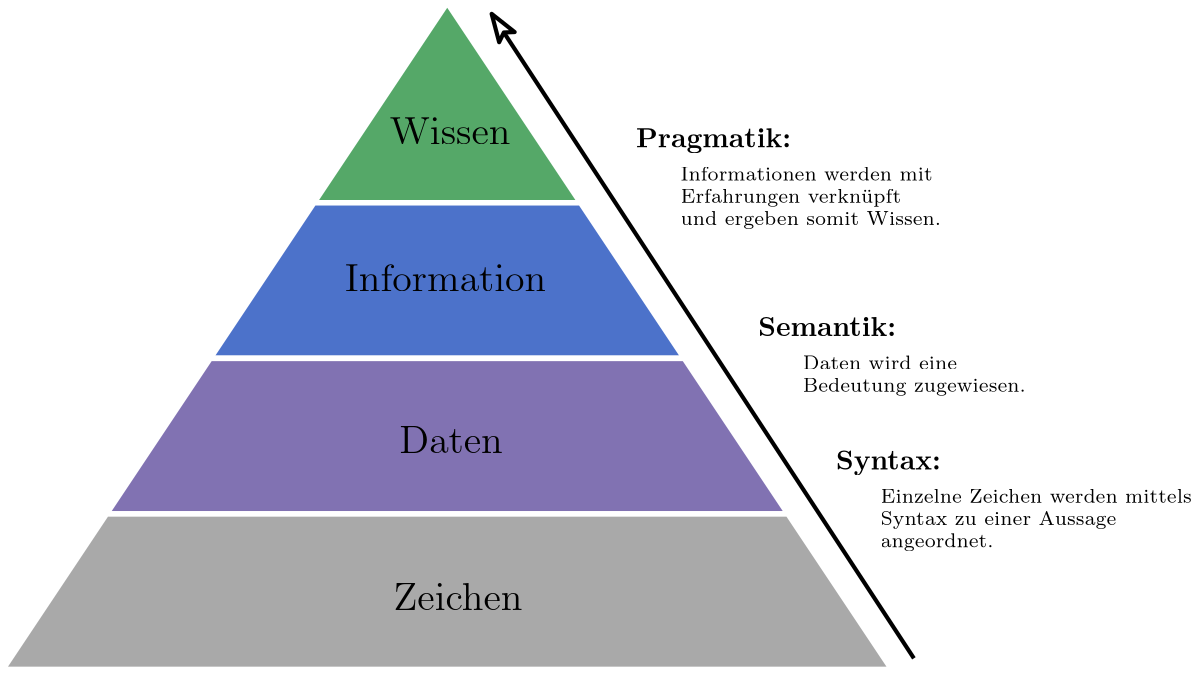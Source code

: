 <?xml version="1.0"?>
<!DOCTYPE ipe SYSTEM "ipe.dtd">
<ipe version="70212" creator="Ipe 7.2.13">
<info created="D:20210529142417" modified="D:20210529220559"/>
<ipestyle name="basic">
<symbol name="arrow/arc(spx)">
<path stroke="sym-stroke" fill="sym-stroke" pen="sym-pen">
0 0 m
-1 0.333 l
-1 -0.333 l
h
</path>
</symbol>
<symbol name="arrow/farc(spx)">
<path stroke="sym-stroke" fill="white" pen="sym-pen">
0 0 m
-1 0.333 l
-1 -0.333 l
h
</path>
</symbol>
<symbol name="arrow/ptarc(spx)">
<path stroke="sym-stroke" fill="sym-stroke" pen="sym-pen">
0 0 m
-1 0.333 l
-0.8 0 l
-1 -0.333 l
h
</path>
</symbol>
<symbol name="arrow/fptarc(spx)">
<path stroke="sym-stroke" fill="white" pen="sym-pen">
0 0 m
-1 0.333 l
-0.8 0 l
-1 -0.333 l
h
</path>
</symbol>
<symbol name="mark/circle(sx)" transformations="translations">
<path fill="sym-stroke">
0.6 0 0 0.6 0 0 e
0.4 0 0 0.4 0 0 e
</path>
</symbol>
<symbol name="mark/disk(sx)" transformations="translations">
<path fill="sym-stroke">
0.6 0 0 0.6 0 0 e
</path>
</symbol>
<symbol name="mark/fdisk(sfx)" transformations="translations">
<group>
<path fill="sym-fill">
0.5 0 0 0.5 0 0 e
</path>
<path fill="sym-stroke" fillrule="eofill">
0.6 0 0 0.6 0 0 e
0.4 0 0 0.4 0 0 e
</path>
</group>
</symbol>
<symbol name="mark/box(sx)" transformations="translations">
<path fill="sym-stroke" fillrule="eofill">
-0.6 -0.6 m
0.6 -0.6 l
0.6 0.6 l
-0.6 0.6 l
h
-0.4 -0.4 m
0.4 -0.4 l
0.4 0.4 l
-0.4 0.4 l
h
</path>
</symbol>
<symbol name="mark/square(sx)" transformations="translations">
<path fill="sym-stroke">
-0.6 -0.6 m
0.6 -0.6 l
0.6 0.6 l
-0.6 0.6 l
h
</path>
</symbol>
<symbol name="mark/fsquare(sfx)" transformations="translations">
<group>
<path fill="sym-fill">
-0.5 -0.5 m
0.5 -0.5 l
0.5 0.5 l
-0.5 0.5 l
h
</path>
<path fill="sym-stroke" fillrule="eofill">
-0.6 -0.6 m
0.6 -0.6 l
0.6 0.6 l
-0.6 0.6 l
h
-0.4 -0.4 m
0.4 -0.4 l
0.4 0.4 l
-0.4 0.4 l
h
</path>
</group>
</symbol>
<symbol name="mark/cross(sx)" transformations="translations">
<group>
<path fill="sym-stroke">
-0.43 -0.57 m
0.57 0.43 l
0.43 0.57 l
-0.57 -0.43 l
h
</path>
<path fill="sym-stroke">
-0.43 0.57 m
0.57 -0.43 l
0.43 -0.57 l
-0.57 0.43 l
h
</path>
</group>
</symbol>
<symbol name="arrow/fnormal(spx)">
<path stroke="sym-stroke" fill="white" pen="sym-pen">
0 0 m
-1 0.333 l
-1 -0.333 l
h
</path>
</symbol>
<symbol name="arrow/pointed(spx)">
<path stroke="sym-stroke" fill="sym-stroke" pen="sym-pen">
0 0 m
-1 0.333 l
-0.8 0 l
-1 -0.333 l
h
</path>
</symbol>
<symbol name="arrow/fpointed(spx)">
<path stroke="sym-stroke" fill="white" pen="sym-pen">
0 0 m
-1 0.333 l
-0.8 0 l
-1 -0.333 l
h
</path>
</symbol>
<symbol name="arrow/linear(spx)">
<path stroke="sym-stroke" pen="sym-pen">
-1 0.333 m
0 0 l
-1 -0.333 l
</path>
</symbol>
<symbol name="arrow/fdouble(spx)">
<path stroke="sym-stroke" fill="white" pen="sym-pen">
0 0 m
-1 0.333 l
-1 -0.333 l
h
-1 0 m
-2 0.333 l
-2 -0.333 l
h
</path>
</symbol>
<symbol name="arrow/double(spx)">
<path stroke="sym-stroke" fill="sym-stroke" pen="sym-pen">
0 0 m
-1 0.333 l
-1 -0.333 l
h
-1 0 m
-2 0.333 l
-2 -0.333 l
h
</path>
</symbol>
<pen name="heavier" value="0.8"/>
<pen name="fat" value="1.2"/>
<pen name="ultrafat" value="2"/>
<symbolsize name="large" value="5"/>
<symbolsize name="small" value="2"/>
<symbolsize name="tiny" value="1.1"/>
<arrowsize name="large" value="10"/>
<arrowsize name="small" value="5"/>
<arrowsize name="tiny" value="3"/>
<color name="sbblue" value="0.298 0.447 0.79"/>
<color name="sbgreen" value="0.333 0.658 0.407"/>
<color name="sborange" value="0.866 0.517 0.321"/>
<color name="sbred" value="0.768 0.305 0.321"/>
<color name="sbpurple" value="0.505 0.447 0.698"/>
<color name="red" value="1 0 0"/>
<color name="green" value="0 1 0"/>
<color name="blue" value="0 0 1"/>
<color name="yellow" value="1 1 0"/>
<color name="orange" value="1 0.647 0"/>
<color name="gold" value="1 0.843 0"/>
<color name="purple" value="0.627 0.125 0.941"/>
<color name="gray" value="0.745"/>
<color name="brown" value="0.647 0.165 0.165"/>
<color name="navy" value="0 0 0.502"/>
<color name="pink" value="1 0.753 0.796"/>
<color name="seagreen" value="0.18 0.545 0.341"/>
<color name="turquoise" value="0.251 0.878 0.816"/>
<color name="violet" value="0.933 0.51 0.933"/>
<color name="darkblue" value="0 0 0.545"/>
<color name="darkcyan" value="0 0.545 0.545"/>
<color name="darkgray" value="0.663"/>
<color name="verydarkgray" value="0.4"/>
<color name="darkgreen" value="0 0.392 0"/>
<color name="darkmagenta" value="0.545 0 0.545"/>
<color name="darkorange" value="1 0.549 0"/>
<color name="darkred" value="0.545 0 0"/>
<color name="lightblue" value="0.678 0.847 0.902"/>
<color name="lightcyan" value="0.878 1 1"/>
<color name="lightgray" value="0.827"/>
<color name="lightgreen" value="0.565 0.933 0.565"/>
<color name="lightyellow" value="1 1 0.878"/>
<dashstyle name="dashed" value="[4] 0"/>
<dashstyle name="dotted" value="[1 3] 0"/>
<dashstyle name="dash dotted" value="[4 2 1 2] 0"/>
<dashstyle name="dash dot dotted" value="[4 2 1 2 1 2] 0"/>
<textsize name="large" value="\large"/>
<textsize name="Large" value="\Large"/>
<textsize name="LARGE" value="\LARGE"/>
<textsize name="huge" value="\huge"/>
<textsize name="Huge" value="\Huge"/>
<textsize name="small" value="\small"/>
<textsize name="footnote" value="\footnotesize"/>
<textsize name="tiny" value="\tiny"/>
<textstyle name="center" begin="\begin{center}" end="\end{center}"/>
<textstyle name="itemize" begin="\begin{itemize}" end="\end{itemize}"/>
<textstyle name="item" begin="\begin{itemize}\item{}" end="\end{itemize}"/>
<gridsize name="4 pts" value="4"/>
<gridsize name="8 pts (~3 mm)" value="8"/>
<gridsize name="16 pts (~6 mm)" value="16"/>
<gridsize name="32 pts (~12 mm)" value="32"/>
<gridsize name="10 pts (~3.5 mm)" value="10"/>
<gridsize name="20 pts (~7 mm)" value="20"/>
<gridsize name="14 pts (~5 mm)" value="14"/>
<gridsize name="28 pts (~10 mm)" value="28"/>
<gridsize name="56 pts (~20 mm)" value="56"/>
<anglesize name="90 deg" value="90"/>
<anglesize name="60 deg" value="60"/>
<anglesize name="45 deg" value="45"/>
<anglesize name="30 deg" value="30"/>
<anglesize name="22.5 deg" value="22.5"/>
<opacity name="10%" value="0.1"/>
<opacity name="30%" value="0.3"/>
<opacity name="50%" value="0.5"/>
<opacity name="75%" value="0.75"/>
<tiling name="falling" angle="-60" step="4" width="1"/>
<tiling name="rising" angle="30" step="4" width="1"/>
</ipestyle>
<page>
<layer name="alpha"/>
<view layers="alpha" active="alpha"/>
<path layer="alpha" stroke="white" fill="sbgreen" pen="2">
176 760 m
224 832 l
272 760 l
h
</path>
<path stroke="white" fill="sbblue" pen="2">
176 760 m
272 760 l
309.333 704 l
138.667 704 l
h
</path>
<path stroke="white" fill="sbpurple" pen="2">
138.667 704 m
309.333 704 l
346.667 648 l
101.333 648 l
h
</path>
<path stroke="white" fill="darkgray" pen="2">
101.333 648 m
64 592 l
384 592 l
346.667 648 l
h
</path>
<text matrix="1 0 0 1 8.64734 -30.6365" transformations="translations" pos="196 644" stroke="black" type="label" width="46.434" height="9.963" depth="0" valign="baseline" size="15">Zeichen</text>
<text matrix="1 0 0 1 10.7247 -6.08378" transformations="translations" pos="196 676" stroke="black" type="label" width="37.261" height="9.803" depth="0" valign="baseline" size="15">Daten</text>
<text matrix="1 0 0 1 -8.90827 20.1491" transformations="translations" pos="196 708" stroke="black" type="label" width="72.572" height="9.963" depth="0" valign="baseline" size="15">Information</text>
<text matrix="1 0 0 1 7.30922 49.0275" transformations="translations" pos="196 732" stroke="black" type="label" width="43.463" height="9.803" depth="0" valign="baseline" size="15">Wissen</text>
<text matrix="1 0 0 1 -40 36" transformations="translations" pos="332 744" stroke="black" type="label" width="55.832" height="6.926" depth="1.93" valign="baseline">\textbf{Pragmatik:}</text>
<text matrix="1 0 0 1 -28 40" transformations="translations" pos="336 728" stroke="black" type="label" width="90.785" height="4.843" depth="0" valign="baseline" size="7">Informationen werden mit</text>
<text matrix="1 0 0 1 -40 52" transformations="translations" pos="348 708" stroke="black" type="label" width="79.418" height="4.849" depth="1.35" valign="baseline" size="7">Erfahrungen verkn\&quot;upft</text>
<text matrix="1 0 0 1 -36 64" transformations="translations" pos="344 688" stroke="black" type="label" width="93.813" height="4.849" depth="1.35" valign="baseline" size="7">und ergeben somit Wissen.</text>
<text matrix="1 0 0 1 -20 68" transformations="translations" pos="356 644" stroke="black" type="label" width="49.647" height="6.918" depth="0" valign="baseline">\textbf{Semantik:}</text>
<text matrix="1 0 0 1 -8 72" transformations="translations" pos="360 628" stroke="black" type="label" width="55.59" height="4.843" depth="0" valign="baseline" size="7">Daten wird eine</text>
<text matrix="1 0 0 1 -16 84" transformations="translations" pos="368 608" stroke="black" type="label" width="80.319" height="4.849" depth="1.35" valign="baseline" size="7">Bedeutung zugewiesen.</text>
<text matrix="1 0 0 1 28 92" transformations="translations" pos="336 572" stroke="black" type="label" width="37.713" height="6.843" depth="1.93" valign="baseline">\textbf{Syntax:}</text>
<text matrix="1 0 0 1 36 96" transformations="translations" pos="344 556" stroke="black" type="label" width="112.095" height="4.843" depth="0" valign="baseline" size="7">Einzelne Zeichen werden mittels</text>
<text matrix="1 0 0 1 28 100" transformations="translations" pos="352 544" stroke="black" type="label" width="84.969" height="4.771" depth="1.35" valign="baseline" size="7">Syntax zu einer Aussage</text>
<text matrix="1 0 0 1 36 104" transformations="translations" pos="344 532" stroke="black" type="label" width="40.681" height="4.849" depth="1.35" valign="baseline" size="7">angeordnet.</text>
<path matrix="1 0 0 1 -4 4" stroke="black" pen="1.5" arrow="fptarc/large">
396 592 m
244 824 l
</path>
</page>
</ipe>
